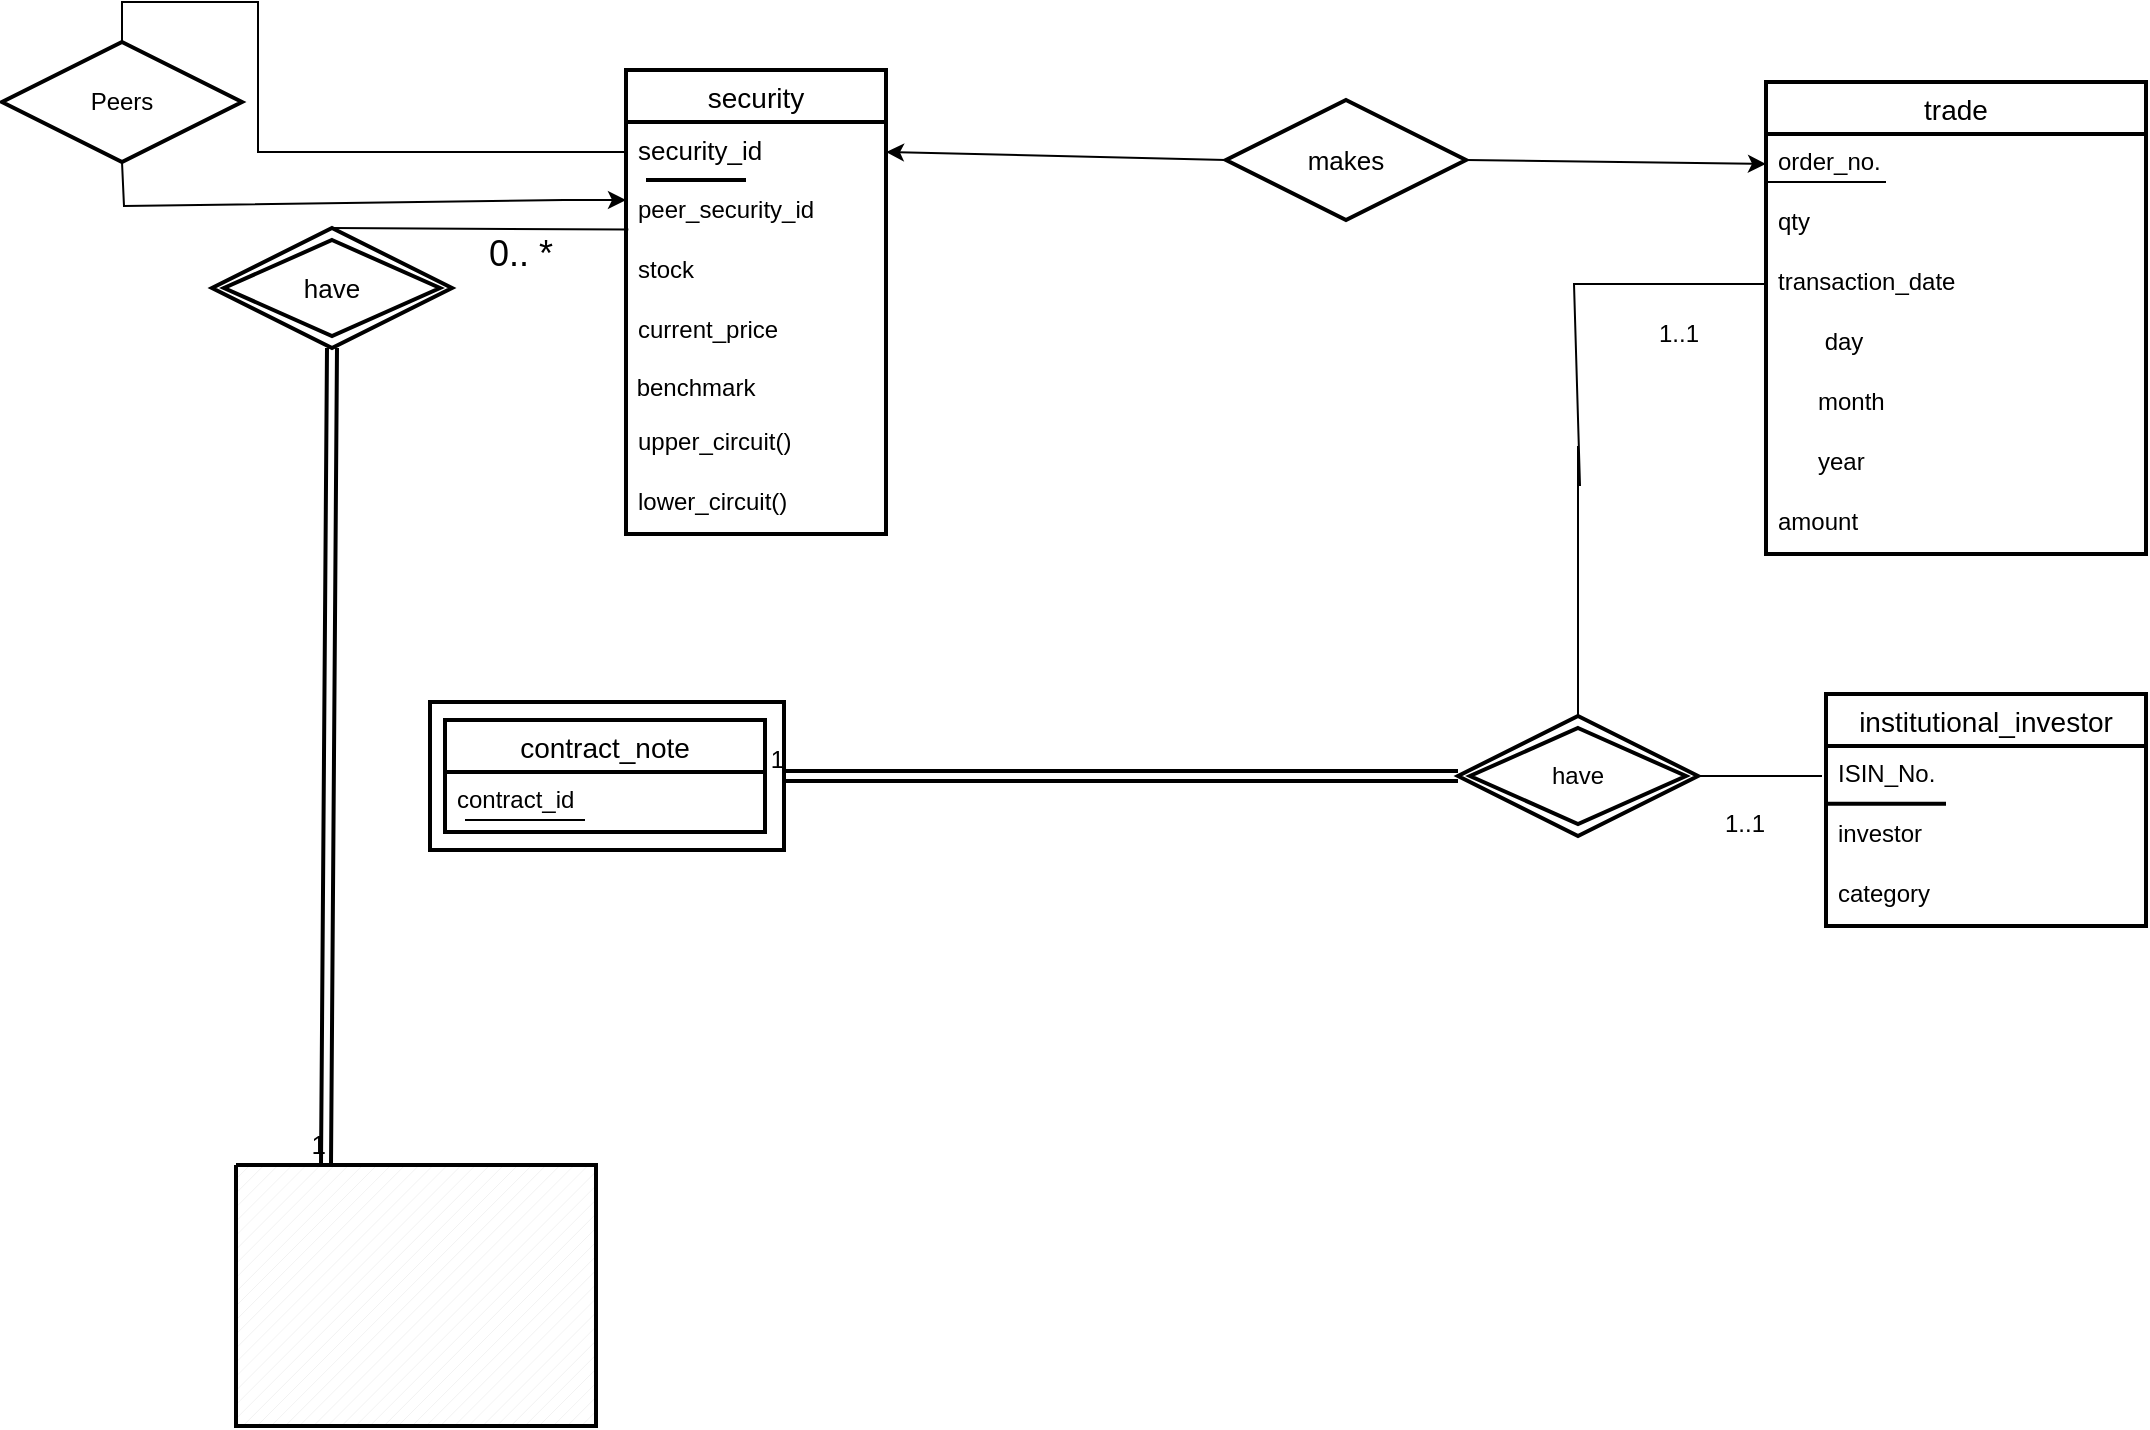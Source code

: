 <mxfile version="20.3.3" type="device"><diagram id="a4ZeDnK-_OTIHZscUjqU" name="Page-1"><mxGraphModel dx="2809" dy="863" grid="0" gridSize="10" guides="1" tooltips="1" connect="1" arrows="1" fold="1" page="1" pageScale="1" pageWidth="1700" pageHeight="1100" background="none" math="0" shadow="0"><root><mxCell id="0"/><mxCell id="1" parent="0"/><mxCell id="BRe-MQ81x4v2mmz7Dyk8-1" value="security" style="swimlane;fontStyle=0;childLayout=stackLayout;horizontal=1;startSize=26;horizontalStack=0;resizeParent=1;resizeParentMax=0;resizeLast=0;collapsible=1;marginBottom=0;align=center;fontSize=14;strokeWidth=2;" parent="1" vertex="1"><mxGeometry x="150" y="85" width="130" height="232" as="geometry"><mxRectangle x="80" y="140" width="90" height="30" as="alternateBounds"/></mxGeometry></mxCell><mxCell id="BRe-MQ81x4v2mmz7Dyk8-2" value="security_id" style="text;strokeColor=none;fillColor=none;spacingLeft=4;spacingRight=4;overflow=hidden;rotatable=0;points=[[0,0.5],[1,0.5]];portConstraint=eastwest;fontSize=13;labelBackgroundColor=none;" parent="BRe-MQ81x4v2mmz7Dyk8-1" vertex="1"><mxGeometry y="26" width="130" height="30" as="geometry"/></mxCell><mxCell id="BRe-MQ81x4v2mmz7Dyk8-5" value="" style="endArrow=none;html=1;rounded=0;strokeWidth=2;" parent="BRe-MQ81x4v2mmz7Dyk8-1" edge="1"><mxGeometry width="50" height="50" relative="1" as="geometry"><mxPoint x="10" y="55" as="sourcePoint"/><mxPoint x="60" y="55" as="targetPoint"/><Array as="points"><mxPoint x="30" y="55"/><mxPoint x="40" y="55"/></Array></mxGeometry></mxCell><mxCell id="ll8dl1Fb_OCnhw7zQiTP-1" value="peer_security_id" style="text;strokeColor=none;fillColor=none;spacingLeft=4;spacingRight=4;overflow=hidden;rotatable=0;points=[[0,0.5],[1,0.5]];portConstraint=eastwest;fontSize=12;" parent="BRe-MQ81x4v2mmz7Dyk8-1" vertex="1"><mxGeometry y="56" width="130" height="30" as="geometry"/></mxCell><mxCell id="BRe-MQ81x4v2mmz7Dyk8-3" value="stock" style="text;strokeColor=none;fillColor=none;spacingLeft=4;spacingRight=4;overflow=hidden;rotatable=0;points=[[0,0.5],[1,0.5]];portConstraint=eastwest;fontSize=12;" parent="BRe-MQ81x4v2mmz7Dyk8-1" vertex="1"><mxGeometry y="86" width="130" height="30" as="geometry"/></mxCell><mxCell id="BRe-MQ81x4v2mmz7Dyk8-4" value="current_price" style="text;strokeColor=none;fillColor=none;spacingLeft=4;spacingRight=4;overflow=hidden;rotatable=0;points=[[0,0.5],[1,0.5]];portConstraint=eastwest;fontSize=12;" parent="BRe-MQ81x4v2mmz7Dyk8-1" vertex="1"><mxGeometry y="116" width="130" height="30" as="geometry"/></mxCell><mxCell id="YWvIC05637LQgNerK7-o-2" value="&amp;nbsp;benchmark" style="text;html=1;align=left;verticalAlign=middle;resizable=0;points=[];autosize=1;strokeColor=none;fillColor=none;" vertex="1" parent="BRe-MQ81x4v2mmz7Dyk8-1"><mxGeometry y="146" width="130" height="26" as="geometry"/></mxCell><mxCell id="JW6FPDwxB_U5ngSx0t02-27" value="upper_circuit()" style="text;strokeColor=none;fillColor=none;spacingLeft=4;spacingRight=4;overflow=hidden;rotatable=0;points=[[0,0.5],[1,0.5]];portConstraint=eastwest;fontSize=12;" parent="BRe-MQ81x4v2mmz7Dyk8-1" vertex="1"><mxGeometry y="172" width="130" height="30" as="geometry"/></mxCell><mxCell id="JW6FPDwxB_U5ngSx0t02-29" value="lower_circuit()" style="text;strokeColor=none;fillColor=none;spacingLeft=4;spacingRight=4;overflow=hidden;rotatable=0;points=[[0,0.5],[1,0.5]];portConstraint=eastwest;fontSize=12;" parent="BRe-MQ81x4v2mmz7Dyk8-1" vertex="1"><mxGeometry y="202" width="130" height="30" as="geometry"/></mxCell><mxCell id="o3f4POn-a76e8Bxvs4OS-6" value="trade" style="swimlane;fontStyle=0;childLayout=stackLayout;horizontal=1;startSize=26;horizontalStack=0;resizeParent=1;resizeParentMax=0;resizeLast=0;collapsible=1;marginBottom=0;align=center;fontSize=14;strokeWidth=2;" parent="1" vertex="1"><mxGeometry x="720" y="91" width="190" height="236" as="geometry"/></mxCell><mxCell id="o3f4POn-a76e8Bxvs4OS-7" value="order_no." style="text;strokeColor=none;fillColor=none;spacingLeft=4;spacingRight=4;overflow=hidden;rotatable=0;points=[[0,0.5],[1,0.5]];portConstraint=eastwest;fontSize=12;" parent="o3f4POn-a76e8Bxvs4OS-6" vertex="1"><mxGeometry y="26" width="190" height="30" as="geometry"/></mxCell><mxCell id="o3f4POn-a76e8Bxvs4OS-14" value="" style="endArrow=none;html=1;rounded=0;fontSize=13;" parent="o3f4POn-a76e8Bxvs4OS-6" edge="1"><mxGeometry width="50" height="50" relative="1" as="geometry"><mxPoint y="50" as="sourcePoint"/><mxPoint x="60" y="50" as="targetPoint"/><Array as="points"><mxPoint x="30" y="50"/></Array></mxGeometry></mxCell><mxCell id="o3f4POn-a76e8Bxvs4OS-8" value="qty" style="text;strokeColor=none;fillColor=none;spacingLeft=4;spacingRight=4;overflow=hidden;rotatable=0;points=[[0,0.5],[1,0.5]];portConstraint=eastwest;fontSize=12;" parent="o3f4POn-a76e8Bxvs4OS-6" vertex="1"><mxGeometry y="56" width="190" height="30" as="geometry"/></mxCell><mxCell id="JW6FPDwxB_U5ngSx0t02-2" value="transaction_date" style="text;strokeColor=none;fillColor=none;spacingLeft=4;spacingRight=4;overflow=hidden;rotatable=0;points=[[0,0.5],[1,0.5]];portConstraint=eastwest;fontSize=12;" parent="o3f4POn-a76e8Bxvs4OS-6" vertex="1"><mxGeometry y="86" width="190" height="30" as="geometry"/></mxCell><mxCell id="JW6FPDwxB_U5ngSx0t02-5" value="       day" style="text;strokeColor=none;fillColor=none;spacingLeft=4;spacingRight=4;overflow=hidden;rotatable=0;points=[[0,0.5],[1,0.5]];portConstraint=eastwest;fontSize=12;" parent="o3f4POn-a76e8Bxvs4OS-6" vertex="1"><mxGeometry y="116" width="190" height="30" as="geometry"/></mxCell><mxCell id="JW6FPDwxB_U5ngSx0t02-7" value="      month" style="text;strokeColor=none;fillColor=none;spacingLeft=4;spacingRight=4;overflow=hidden;rotatable=0;points=[[0,0.5],[1,0.5]];portConstraint=eastwest;fontSize=12;" parent="o3f4POn-a76e8Bxvs4OS-6" vertex="1"><mxGeometry y="146" width="190" height="30" as="geometry"/></mxCell><mxCell id="JW6FPDwxB_U5ngSx0t02-6" value="      year" style="text;strokeColor=none;fillColor=none;spacingLeft=4;spacingRight=4;overflow=hidden;rotatable=0;points=[[0,0.5],[1,0.5]];portConstraint=eastwest;fontSize=12;" parent="o3f4POn-a76e8Bxvs4OS-6" vertex="1"><mxGeometry y="176" width="190" height="30" as="geometry"/></mxCell><mxCell id="9fbpdAiCkyrg0NYfhnyD-2" value="amount" style="text;strokeColor=none;fillColor=none;spacingLeft=4;spacingRight=4;overflow=hidden;rotatable=0;points=[[0,0.5],[1,0.5]];portConstraint=eastwest;fontSize=12;" parent="o3f4POn-a76e8Bxvs4OS-6" vertex="1"><mxGeometry y="206" width="190" height="30" as="geometry"/></mxCell><mxCell id="o3f4POn-a76e8Bxvs4OS-17" value="contract_note" style="swimlane;fontStyle=0;childLayout=stackLayout;horizontal=1;startSize=26;horizontalStack=0;resizeParent=1;resizeParentMax=0;resizeLast=0;collapsible=1;marginBottom=0;align=center;fontSize=14;strokeWidth=2;" parent="1" vertex="1"><mxGeometry x="59.5" y="410" width="160" height="56" as="geometry"/></mxCell><mxCell id="o3f4POn-a76e8Bxvs4OS-18" value="contract_id" style="text;strokeColor=none;fillColor=none;spacingLeft=4;spacingRight=4;overflow=hidden;rotatable=0;points=[[0,0.5],[1,0.5]];portConstraint=eastwest;fontSize=12;" parent="o3f4POn-a76e8Bxvs4OS-17" vertex="1"><mxGeometry y="26" width="160" height="30" as="geometry"/></mxCell><mxCell id="o3f4POn-a76e8Bxvs4OS-22" value="" style="endArrow=none;html=1;rounded=0;fontSize=13;" parent="o3f4POn-a76e8Bxvs4OS-17" edge="1"><mxGeometry width="50" height="50" relative="1" as="geometry"><mxPoint x="10" y="50" as="sourcePoint"/><mxPoint x="70" y="50" as="targetPoint"/></mxGeometry></mxCell><mxCell id="o3f4POn-a76e8Bxvs4OS-23" value="institutional_investor" style="swimlane;fontStyle=0;childLayout=stackLayout;horizontal=1;startSize=26;horizontalStack=0;resizeParent=1;resizeParentMax=0;resizeLast=0;collapsible=1;marginBottom=0;align=center;fontSize=14;strokeWidth=2;" parent="1" vertex="1"><mxGeometry x="750" y="397" width="160" height="116" as="geometry"/></mxCell><mxCell id="o3f4POn-a76e8Bxvs4OS-24" value="ISIN_No." style="text;strokeColor=none;fillColor=none;spacingLeft=4;spacingRight=4;overflow=hidden;rotatable=0;points=[[0,0.5],[1,0.5]];portConstraint=eastwest;fontSize=12;" parent="o3f4POn-a76e8Bxvs4OS-23" vertex="1"><mxGeometry y="26" width="160" height="30" as="geometry"/></mxCell><mxCell id="o3f4POn-a76e8Bxvs4OS-57" value="" style="endArrow=none;html=1;rounded=0;fontSize=13;strokeWidth=2;" parent="o3f4POn-a76e8Bxvs4OS-23" edge="1"><mxGeometry width="50" height="50" relative="1" as="geometry"><mxPoint y="54.89" as="sourcePoint"/><mxPoint x="60" y="54.89" as="targetPoint"/></mxGeometry></mxCell><mxCell id="JW6FPDwxB_U5ngSx0t02-10" value="investor" style="text;strokeColor=none;fillColor=none;spacingLeft=4;spacingRight=4;overflow=hidden;rotatable=0;points=[[0,0.5],[1,0.5]];portConstraint=eastwest;fontSize=12;" parent="o3f4POn-a76e8Bxvs4OS-23" vertex="1"><mxGeometry y="56" width="160" height="30" as="geometry"/></mxCell><mxCell id="JW6FPDwxB_U5ngSx0t02-15" value="category" style="text;strokeColor=none;fillColor=none;spacingLeft=4;spacingRight=4;overflow=hidden;rotatable=0;points=[[0,0.5],[1,0.5]];portConstraint=eastwest;fontSize=12;" parent="o3f4POn-a76e8Bxvs4OS-23" vertex="1"><mxGeometry y="86" width="160" height="30" as="geometry"/></mxCell><mxCell id="o3f4POn-a76e8Bxvs4OS-49" value="types" style="swimlane;fontStyle=0;childLayout=stackLayout;horizontal=1;startSize=26;horizontalStack=0;resizeParent=1;resizeParentMax=0;resizeLast=0;collapsible=1;marginBottom=0;align=center;fontSize=14;shadow=0;sketch=0;strokeColor=#000000;strokeWidth=2;fillColor=#FFFFFF;gradientColor=none;" parent="1" vertex="1"><mxGeometry x="-35" y="641.5" width="160" height="112" as="geometry"/></mxCell><mxCell id="YWvIC05637LQgNerK7-o-3" value="&amp;nbsp; venture_id" style="text;html=1;align=left;verticalAlign=middle;resizable=0;points=[];autosize=1;strokeColor=none;fillColor=none;" vertex="1" parent="o3f4POn-a76e8Bxvs4OS-49"><mxGeometry y="26" width="160" height="26" as="geometry"/></mxCell><mxCell id="BQRieITk0aT7mdEHU9bq-8" value="&amp;nbsp; financial_venture" style="text;html=1;strokeColor=none;fillColor=none;align=left;verticalAlign=middle;whiteSpace=wrap;rounded=0;" parent="o3f4POn-a76e8Bxvs4OS-49" vertex="1"><mxGeometry y="52" width="160" height="30" as="geometry"/></mxCell><mxCell id="JW6FPDwxB_U5ngSx0t02-30" value="{types}" style="text;strokeColor=none;fillColor=none;spacingLeft=4;spacingRight=4;overflow=hidden;rotatable=0;points=[[0,0.5],[1,0.5]];portConstraint=eastwest;fontSize=12;" parent="o3f4POn-a76e8Bxvs4OS-49" vertex="1"><mxGeometry y="82" width="160" height="30" as="geometry"/></mxCell><mxCell id="o3f4POn-a76e8Bxvs4OS-55" value="" style="verticalLabelPosition=bottom;verticalAlign=top;html=1;shape=mxgraph.basic.patternFillRect;fillStyle=diag;step=5;fillStrokeWidth=0.2;fillStrokeColor=#dddddd;shadow=0;sketch=0;fontSize=13;strokeColor=#000000;strokeWidth=2;fillColor=#FFFFFF;gradientColor=none;" parent="1" vertex="1"><mxGeometry x="-45" y="632.5" width="180" height="130.5" as="geometry"/></mxCell><mxCell id="o3f4POn-a76e8Bxvs4OS-61" value="makes" style="shape=rhombus;perimeter=rhombusPerimeter;whiteSpace=wrap;html=1;align=center;shadow=0;sketch=0;fontSize=13;strokeColor=#000000;strokeWidth=2;fillColor=#FFFFFF;gradientColor=none;" parent="1" vertex="1"><mxGeometry x="450" y="100" width="120" height="60" as="geometry"/></mxCell><mxCell id="o3f4POn-a76e8Bxvs4OS-75" value="have" style="shape=rhombus;double=1;perimeter=rhombusPerimeter;whiteSpace=wrap;html=1;align=center;shadow=0;sketch=0;fontSize=13;strokeColor=#000000;strokeWidth=2;fillColor=#FFFFFF;gradientColor=none;" parent="1" vertex="1"><mxGeometry x="-57" y="164" width="120" height="60" as="geometry"/></mxCell><mxCell id="o3f4POn-a76e8Bxvs4OS-76" value="" style="shape=link;html=1;rounded=0;fontSize=13;strokeWidth=2;exitX=0.5;exitY=1;exitDx=0;exitDy=0;entryX=0.25;entryY=0;entryDx=0;entryDy=0;entryPerimeter=0;" parent="1" source="o3f4POn-a76e8Bxvs4OS-75" target="o3f4POn-a76e8Bxvs4OS-55" edge="1"><mxGeometry relative="1" as="geometry"><mxPoint x="-10" y="250" as="sourcePoint"/><mxPoint x="150" y="250" as="targetPoint"/></mxGeometry></mxCell><mxCell id="o3f4POn-a76e8Bxvs4OS-77" value="1" style="resizable=0;html=1;align=right;verticalAlign=bottom;shadow=0;sketch=0;fontSize=13;strokeColor=#000000;strokeWidth=2;fillColor=#FFFFFF;gradientColor=none;" parent="o3f4POn-a76e8Bxvs4OS-76" connectable="0" vertex="1"><mxGeometry x="1" relative="1" as="geometry"/></mxCell><mxCell id="JW6FPDwxB_U5ngSx0t02-21" value="" style="shape=link;html=1;rounded=0;exitX=0;exitY=0.5;exitDx=0;exitDy=0;strokeWidth=2;entryX=1;entryY=0.5;entryDx=0;entryDy=0;" parent="1" source="JW6FPDwxB_U5ngSx0t02-23" target="xzqbLqpGxCRyQAUHrlUK-3" edge="1"><mxGeometry relative="1" as="geometry"><mxPoint x="260" y="549" as="sourcePoint"/><mxPoint x="231" y="442" as="targetPoint"/><Array as="points"/></mxGeometry></mxCell><mxCell id="JW6FPDwxB_U5ngSx0t02-22" value="1" style="resizable=0;html=1;align=right;verticalAlign=bottom;" parent="JW6FPDwxB_U5ngSx0t02-21" connectable="0" vertex="1"><mxGeometry x="1" relative="1" as="geometry"/></mxCell><mxCell id="JW6FPDwxB_U5ngSx0t02-23" value="have" style="shape=rhombus;double=1;perimeter=rhombusPerimeter;whiteSpace=wrap;html=1;align=center;strokeWidth=2;" parent="1" vertex="1"><mxGeometry x="566" y="408" width="120" height="60" as="geometry"/></mxCell><mxCell id="T7Hs_jHU_uKHD4R6cfAs-2" value="Peers" style="shape=rhombus;perimeter=rhombusPerimeter;whiteSpace=wrap;html=1;align=center;strokeWidth=2;" parent="1" vertex="1"><mxGeometry x="-162" y="71" width="120" height="60" as="geometry"/></mxCell><mxCell id="m3eusAryxtR2q8OrJQTO-5" value="" style="endArrow=none;html=1;rounded=0;exitX=0.5;exitY=0;exitDx=0;exitDy=0;entryX=0.009;entryY=0.793;entryDx=0;entryDy=0;entryPerimeter=0;" parent="1" source="o3f4POn-a76e8Bxvs4OS-75" target="ll8dl1Fb_OCnhw7zQiTP-1" edge="1"><mxGeometry width="50" height="50" relative="1" as="geometry"><mxPoint x="68" y="208" as="sourcePoint"/><mxPoint x="118" y="158" as="targetPoint"/></mxGeometry></mxCell><mxCell id="m3eusAryxtR2q8OrJQTO-6" value="&lt;font style=&quot;font-size: 18px;&quot;&gt;0.. *&lt;/font&gt;" style="text;html=1;align=center;verticalAlign=middle;resizable=0;points=[];autosize=1;strokeColor=none;fillColor=none;" parent="1" vertex="1"><mxGeometry x="72" y="160" width="50" height="34" as="geometry"/></mxCell><mxCell id="m3eusAryxtR2q8OrJQTO-7" value="" style="endArrow=classic;html=1;rounded=0;fontSize=18;entryX=1;entryY=0.5;entryDx=0;entryDy=0;exitX=0;exitY=0.5;exitDx=0;exitDy=0;" parent="1" source="o3f4POn-a76e8Bxvs4OS-61" target="BRe-MQ81x4v2mmz7Dyk8-2" edge="1"><mxGeometry width="50" height="50" relative="1" as="geometry"><mxPoint x="333" y="163" as="sourcePoint"/><mxPoint x="383" y="113" as="targetPoint"/></mxGeometry></mxCell><mxCell id="m3eusAryxtR2q8OrJQTO-8" value="" style="endArrow=classic;html=1;rounded=0;fontSize=18;entryX=0;entryY=0.5;entryDx=0;entryDy=0;exitX=1;exitY=0.5;exitDx=0;exitDy=0;" parent="1" source="o3f4POn-a76e8Bxvs4OS-61" target="o3f4POn-a76e8Bxvs4OS-7" edge="1"><mxGeometry width="50" height="50" relative="1" as="geometry"><mxPoint x="566" y="205" as="sourcePoint"/><mxPoint x="616" y="155" as="targetPoint"/></mxGeometry></mxCell><mxCell id="BQRieITk0aT7mdEHU9bq-1" value="" style="endArrow=none;html=1;rounded=0;entryX=0;entryY=0.5;entryDx=0;entryDy=0;startArrow=none;" parent="1" target="JW6FPDwxB_U5ngSx0t02-2" edge="1"><mxGeometry width="50" height="50" relative="1" as="geometry"><mxPoint x="627" y="293" as="sourcePoint"/><mxPoint x="501" y="352" as="targetPoint"/><Array as="points"><mxPoint x="624" y="192"/></Array></mxGeometry></mxCell><mxCell id="BQRieITk0aT7mdEHU9bq-4" value="" style="endArrow=none;html=1;rounded=0;exitX=0.5;exitY=0;exitDx=0;exitDy=0;" parent="1" source="JW6FPDwxB_U5ngSx0t02-23" edge="1"><mxGeometry width="50" height="50" relative="1" as="geometry"><mxPoint x="626" y="408" as="sourcePoint"/><mxPoint x="626" y="273" as="targetPoint"/></mxGeometry></mxCell><mxCell id="BQRieITk0aT7mdEHU9bq-5" value="1..1" style="text;html=1;align=center;verticalAlign=middle;resizable=0;points=[];autosize=1;strokeColor=none;fillColor=none;" parent="1" vertex="1"><mxGeometry x="657" y="204" width="38" height="26" as="geometry"/></mxCell><mxCell id="BQRieITk0aT7mdEHU9bq-6" value="" style="endArrow=none;html=1;rounded=0;exitX=1;exitY=0.5;exitDx=0;exitDy=0;" parent="1" source="JW6FPDwxB_U5ngSx0t02-23" edge="1"><mxGeometry width="50" height="50" relative="1" as="geometry"><mxPoint x="658" y="524" as="sourcePoint"/><mxPoint x="748" y="438" as="targetPoint"/></mxGeometry></mxCell><mxCell id="BQRieITk0aT7mdEHU9bq-7" value="1..1" style="text;html=1;align=center;verticalAlign=middle;resizable=0;points=[];autosize=1;strokeColor=none;fillColor=none;" parent="1" vertex="1"><mxGeometry x="690" y="449" width="38" height="26" as="geometry"/></mxCell><mxCell id="xzqbLqpGxCRyQAUHrlUK-1" value="" style="endArrow=classic;html=1;rounded=0;exitX=0.5;exitY=1;exitDx=0;exitDy=0;" parent="1" source="T7Hs_jHU_uKHD4R6cfAs-2" edge="1"><mxGeometry width="50" height="50" relative="1" as="geometry"><mxPoint x="-33" y="63" as="sourcePoint"/><mxPoint x="150" y="150" as="targetPoint"/><Array as="points"><mxPoint x="-101" y="153"/><mxPoint x="119" y="150"/></Array></mxGeometry></mxCell><mxCell id="xzqbLqpGxCRyQAUHrlUK-2" value="" style="endArrow=none;html=1;rounded=0;exitX=0.5;exitY=0;exitDx=0;exitDy=0;entryX=0;entryY=0.5;entryDx=0;entryDy=0;" parent="1" source="T7Hs_jHU_uKHD4R6cfAs-2" target="BRe-MQ81x4v2mmz7Dyk8-2" edge="1"><mxGeometry width="50" height="50" relative="1" as="geometry"><mxPoint x="-22" y="42" as="sourcePoint"/><mxPoint x="145" y="113" as="targetPoint"/><Array as="points"><mxPoint x="-102" y="51"/><mxPoint x="-34" y="51"/><mxPoint x="-34" y="126"/><mxPoint x="-7" y="126"/><mxPoint x="48" y="126"/><mxPoint x="109" y="126"/></Array></mxGeometry></mxCell><mxCell id="xzqbLqpGxCRyQAUHrlUK-3" value="" style="rounded=0;whiteSpace=wrap;html=1;strokeWidth=2;strokeColor=#000000;shadow=0;fillColor=none;" parent="1" vertex="1"><mxGeometry x="52" y="401" width="177" height="74" as="geometry"/></mxCell></root></mxGraphModel></diagram></mxfile>